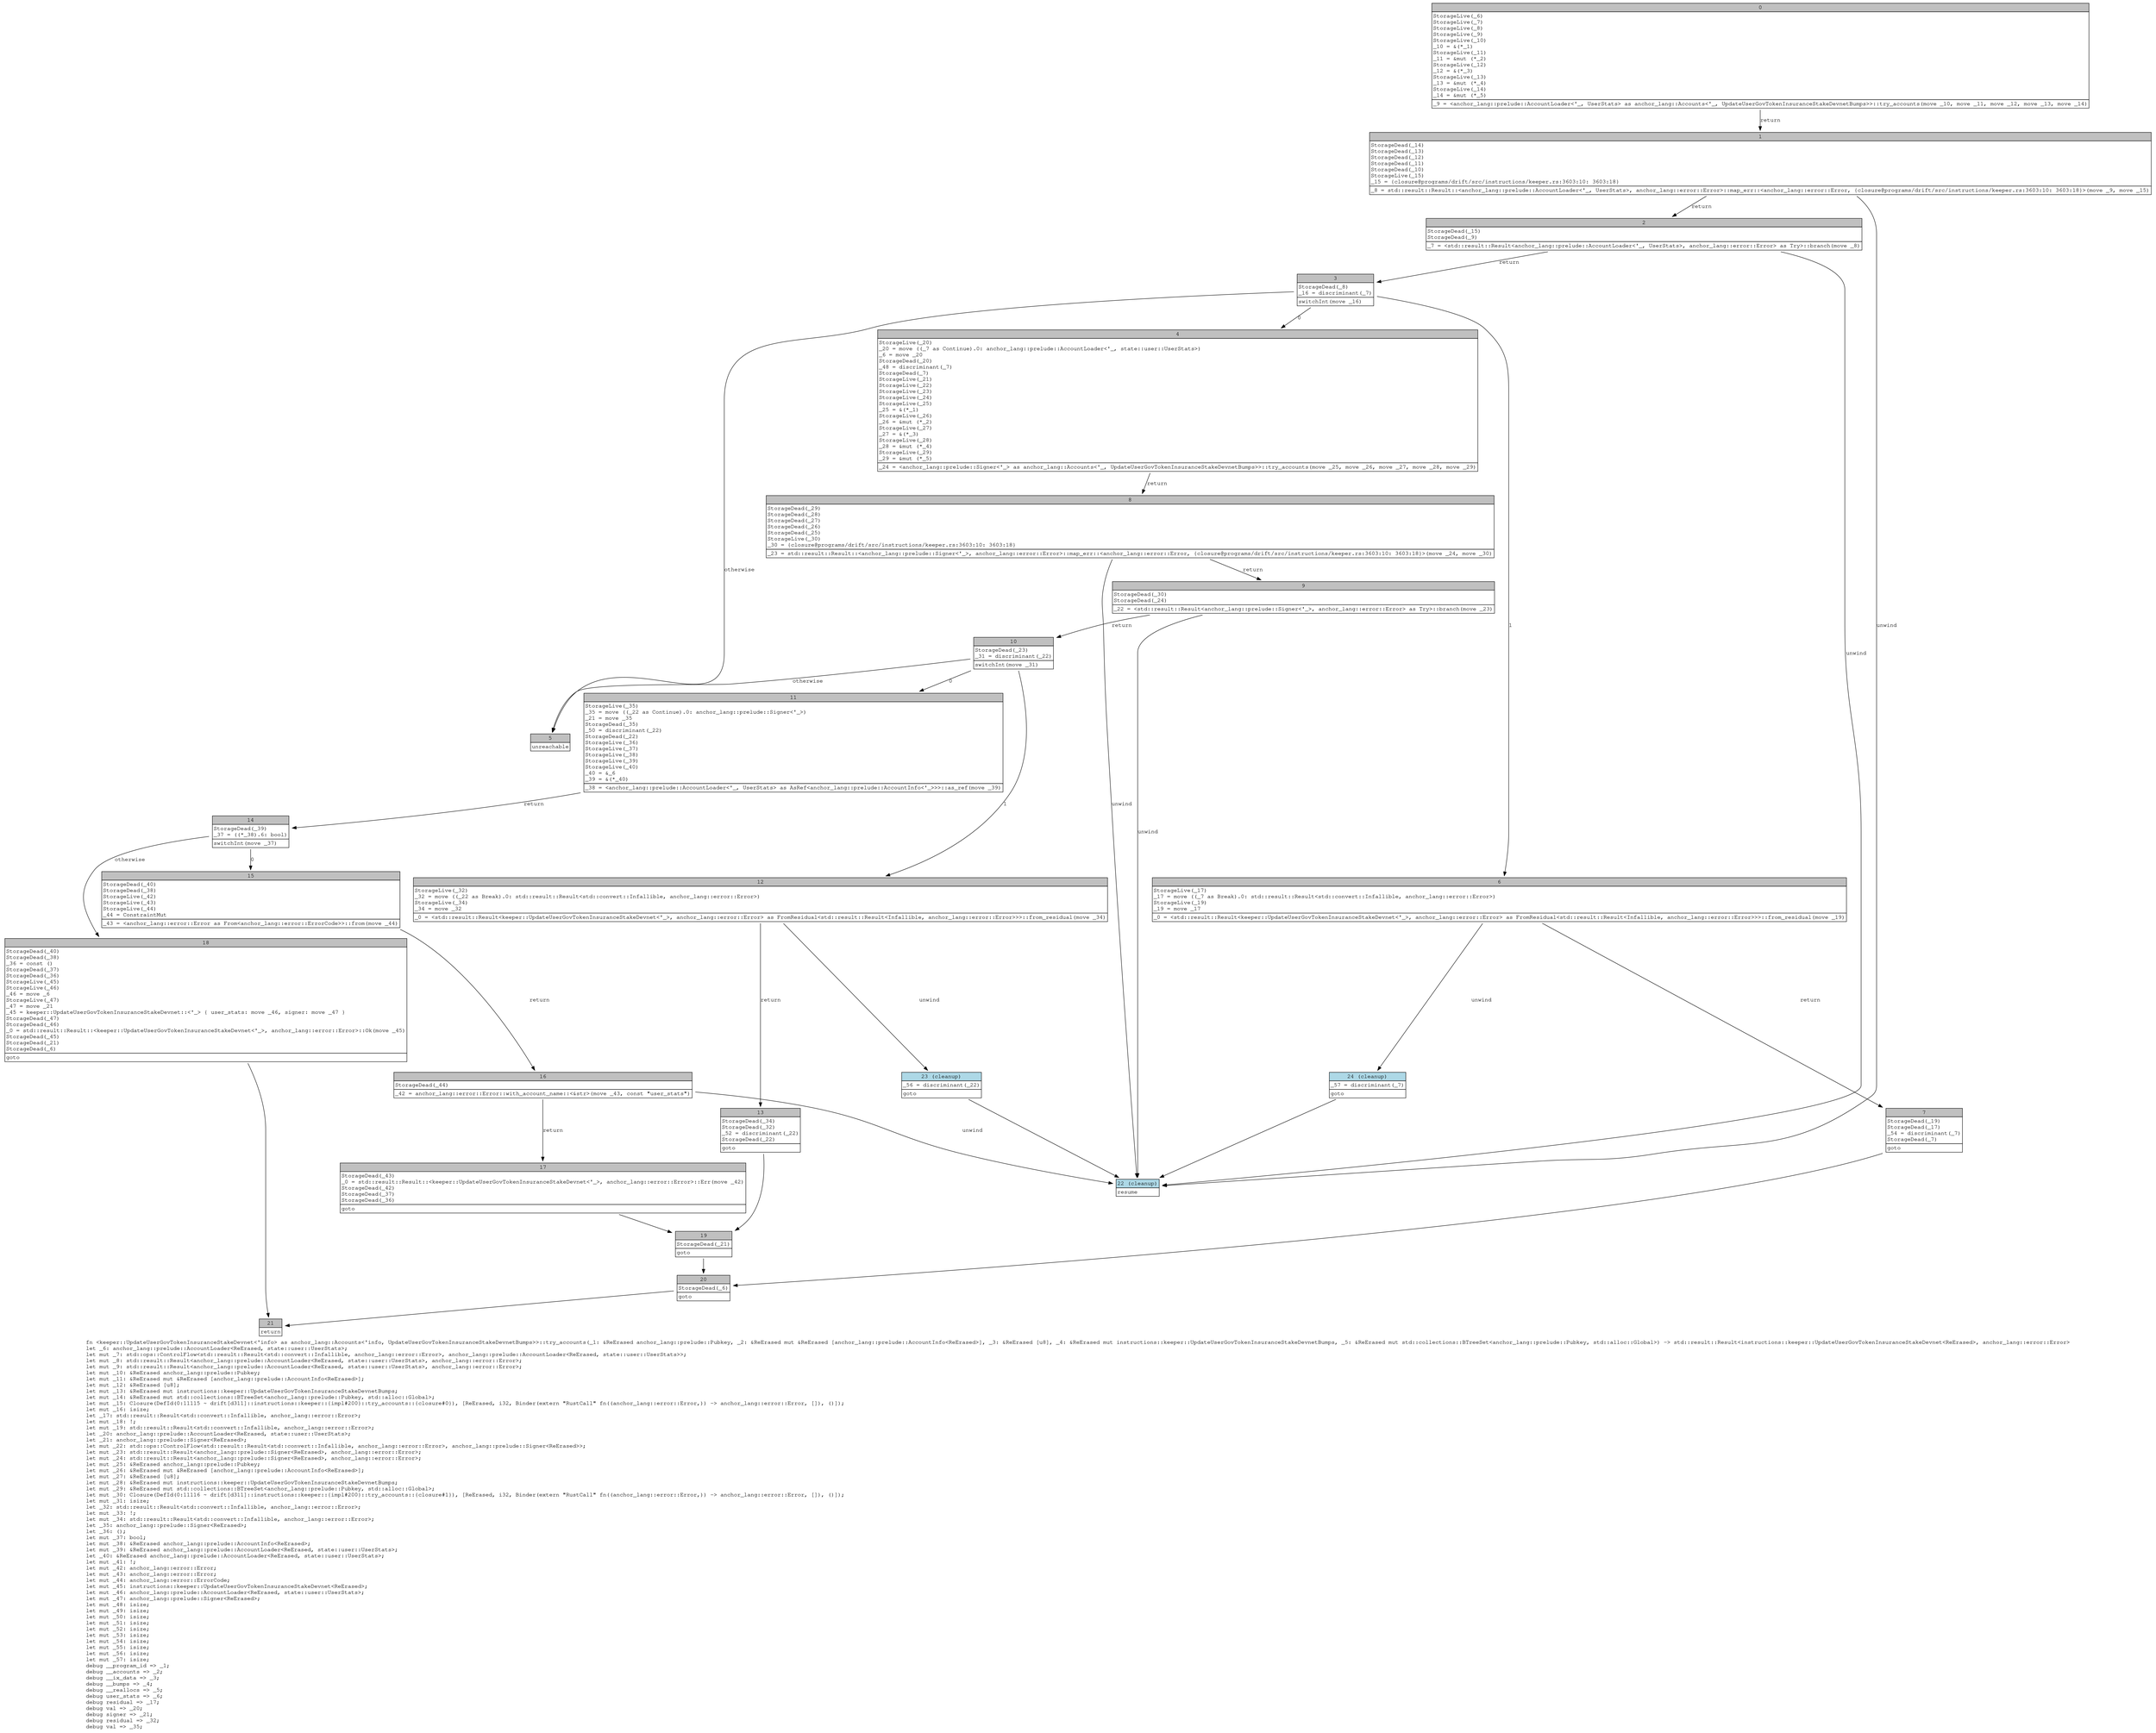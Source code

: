 digraph Mir_0_11114 {
    graph [fontname="Courier, monospace"];
    node [fontname="Courier, monospace"];
    edge [fontname="Courier, monospace"];
    label=<fn &lt;keeper::UpdateUserGovTokenInsuranceStakeDevnet&lt;'info&gt; as anchor_lang::Accounts&lt;'info, UpdateUserGovTokenInsuranceStakeDevnetBumps&gt;&gt;::try_accounts(_1: &amp;ReErased anchor_lang::prelude::Pubkey, _2: &amp;ReErased mut &amp;ReErased [anchor_lang::prelude::AccountInfo&lt;ReErased&gt;], _3: &amp;ReErased [u8], _4: &amp;ReErased mut instructions::keeper::UpdateUserGovTokenInsuranceStakeDevnetBumps, _5: &amp;ReErased mut std::collections::BTreeSet&lt;anchor_lang::prelude::Pubkey, std::alloc::Global&gt;) -&gt; std::result::Result&lt;instructions::keeper::UpdateUserGovTokenInsuranceStakeDevnet&lt;ReErased&gt;, anchor_lang::error::Error&gt;<br align="left"/>let _6: anchor_lang::prelude::AccountLoader&lt;ReErased, state::user::UserStats&gt;;<br align="left"/>let mut _7: std::ops::ControlFlow&lt;std::result::Result&lt;std::convert::Infallible, anchor_lang::error::Error&gt;, anchor_lang::prelude::AccountLoader&lt;ReErased, state::user::UserStats&gt;&gt;;<br align="left"/>let mut _8: std::result::Result&lt;anchor_lang::prelude::AccountLoader&lt;ReErased, state::user::UserStats&gt;, anchor_lang::error::Error&gt;;<br align="left"/>let mut _9: std::result::Result&lt;anchor_lang::prelude::AccountLoader&lt;ReErased, state::user::UserStats&gt;, anchor_lang::error::Error&gt;;<br align="left"/>let mut _10: &amp;ReErased anchor_lang::prelude::Pubkey;<br align="left"/>let mut _11: &amp;ReErased mut &amp;ReErased [anchor_lang::prelude::AccountInfo&lt;ReErased&gt;];<br align="left"/>let mut _12: &amp;ReErased [u8];<br align="left"/>let mut _13: &amp;ReErased mut instructions::keeper::UpdateUserGovTokenInsuranceStakeDevnetBumps;<br align="left"/>let mut _14: &amp;ReErased mut std::collections::BTreeSet&lt;anchor_lang::prelude::Pubkey, std::alloc::Global&gt;;<br align="left"/>let mut _15: Closure(DefId(0:11115 ~ drift[d311]::instructions::keeper::{impl#200}::try_accounts::{closure#0}), [ReErased, i32, Binder(extern &quot;RustCall&quot; fn((anchor_lang::error::Error,)) -&gt; anchor_lang::error::Error, []), ()]);<br align="left"/>let mut _16: isize;<br align="left"/>let _17: std::result::Result&lt;std::convert::Infallible, anchor_lang::error::Error&gt;;<br align="left"/>let mut _18: !;<br align="left"/>let mut _19: std::result::Result&lt;std::convert::Infallible, anchor_lang::error::Error&gt;;<br align="left"/>let _20: anchor_lang::prelude::AccountLoader&lt;ReErased, state::user::UserStats&gt;;<br align="left"/>let _21: anchor_lang::prelude::Signer&lt;ReErased&gt;;<br align="left"/>let mut _22: std::ops::ControlFlow&lt;std::result::Result&lt;std::convert::Infallible, anchor_lang::error::Error&gt;, anchor_lang::prelude::Signer&lt;ReErased&gt;&gt;;<br align="left"/>let mut _23: std::result::Result&lt;anchor_lang::prelude::Signer&lt;ReErased&gt;, anchor_lang::error::Error&gt;;<br align="left"/>let mut _24: std::result::Result&lt;anchor_lang::prelude::Signer&lt;ReErased&gt;, anchor_lang::error::Error&gt;;<br align="left"/>let mut _25: &amp;ReErased anchor_lang::prelude::Pubkey;<br align="left"/>let mut _26: &amp;ReErased mut &amp;ReErased [anchor_lang::prelude::AccountInfo&lt;ReErased&gt;];<br align="left"/>let mut _27: &amp;ReErased [u8];<br align="left"/>let mut _28: &amp;ReErased mut instructions::keeper::UpdateUserGovTokenInsuranceStakeDevnetBumps;<br align="left"/>let mut _29: &amp;ReErased mut std::collections::BTreeSet&lt;anchor_lang::prelude::Pubkey, std::alloc::Global&gt;;<br align="left"/>let mut _30: Closure(DefId(0:11116 ~ drift[d311]::instructions::keeper::{impl#200}::try_accounts::{closure#1}), [ReErased, i32, Binder(extern &quot;RustCall&quot; fn((anchor_lang::error::Error,)) -&gt; anchor_lang::error::Error, []), ()]);<br align="left"/>let mut _31: isize;<br align="left"/>let _32: std::result::Result&lt;std::convert::Infallible, anchor_lang::error::Error&gt;;<br align="left"/>let mut _33: !;<br align="left"/>let mut _34: std::result::Result&lt;std::convert::Infallible, anchor_lang::error::Error&gt;;<br align="left"/>let _35: anchor_lang::prelude::Signer&lt;ReErased&gt;;<br align="left"/>let _36: ();<br align="left"/>let mut _37: bool;<br align="left"/>let mut _38: &amp;ReErased anchor_lang::prelude::AccountInfo&lt;ReErased&gt;;<br align="left"/>let mut _39: &amp;ReErased anchor_lang::prelude::AccountLoader&lt;ReErased, state::user::UserStats&gt;;<br align="left"/>let _40: &amp;ReErased anchor_lang::prelude::AccountLoader&lt;ReErased, state::user::UserStats&gt;;<br align="left"/>let mut _41: !;<br align="left"/>let mut _42: anchor_lang::error::Error;<br align="left"/>let mut _43: anchor_lang::error::Error;<br align="left"/>let mut _44: anchor_lang::error::ErrorCode;<br align="left"/>let mut _45: instructions::keeper::UpdateUserGovTokenInsuranceStakeDevnet&lt;ReErased&gt;;<br align="left"/>let mut _46: anchor_lang::prelude::AccountLoader&lt;ReErased, state::user::UserStats&gt;;<br align="left"/>let mut _47: anchor_lang::prelude::Signer&lt;ReErased&gt;;<br align="left"/>let mut _48: isize;<br align="left"/>let mut _49: isize;<br align="left"/>let mut _50: isize;<br align="left"/>let mut _51: isize;<br align="left"/>let mut _52: isize;<br align="left"/>let mut _53: isize;<br align="left"/>let mut _54: isize;<br align="left"/>let mut _55: isize;<br align="left"/>let mut _56: isize;<br align="left"/>let mut _57: isize;<br align="left"/>debug __program_id =&gt; _1;<br align="left"/>debug __accounts =&gt; _2;<br align="left"/>debug __ix_data =&gt; _3;<br align="left"/>debug __bumps =&gt; _4;<br align="left"/>debug __reallocs =&gt; _5;<br align="left"/>debug user_stats =&gt; _6;<br align="left"/>debug residual =&gt; _17;<br align="left"/>debug val =&gt; _20;<br align="left"/>debug signer =&gt; _21;<br align="left"/>debug residual =&gt; _32;<br align="left"/>debug val =&gt; _35;<br align="left"/>>;
    bb0__0_11114 [shape="none", label=<<table border="0" cellborder="1" cellspacing="0"><tr><td bgcolor="gray" align="center" colspan="1">0</td></tr><tr><td align="left" balign="left">StorageLive(_6)<br/>StorageLive(_7)<br/>StorageLive(_8)<br/>StorageLive(_9)<br/>StorageLive(_10)<br/>_10 = &amp;(*_1)<br/>StorageLive(_11)<br/>_11 = &amp;mut (*_2)<br/>StorageLive(_12)<br/>_12 = &amp;(*_3)<br/>StorageLive(_13)<br/>_13 = &amp;mut (*_4)<br/>StorageLive(_14)<br/>_14 = &amp;mut (*_5)<br/></td></tr><tr><td align="left">_9 = &lt;anchor_lang::prelude::AccountLoader&lt;'_, UserStats&gt; as anchor_lang::Accounts&lt;'_, UpdateUserGovTokenInsuranceStakeDevnetBumps&gt;&gt;::try_accounts(move _10, move _11, move _12, move _13, move _14)</td></tr></table>>];
    bb1__0_11114 [shape="none", label=<<table border="0" cellborder="1" cellspacing="0"><tr><td bgcolor="gray" align="center" colspan="1">1</td></tr><tr><td align="left" balign="left">StorageDead(_14)<br/>StorageDead(_13)<br/>StorageDead(_12)<br/>StorageDead(_11)<br/>StorageDead(_10)<br/>StorageLive(_15)<br/>_15 = {closure@programs/drift/src/instructions/keeper.rs:3603:10: 3603:18}<br/></td></tr><tr><td align="left">_8 = std::result::Result::&lt;anchor_lang::prelude::AccountLoader&lt;'_, UserStats&gt;, anchor_lang::error::Error&gt;::map_err::&lt;anchor_lang::error::Error, {closure@programs/drift/src/instructions/keeper.rs:3603:10: 3603:18}&gt;(move _9, move _15)</td></tr></table>>];
    bb2__0_11114 [shape="none", label=<<table border="0" cellborder="1" cellspacing="0"><tr><td bgcolor="gray" align="center" colspan="1">2</td></tr><tr><td align="left" balign="left">StorageDead(_15)<br/>StorageDead(_9)<br/></td></tr><tr><td align="left">_7 = &lt;std::result::Result&lt;anchor_lang::prelude::AccountLoader&lt;'_, UserStats&gt;, anchor_lang::error::Error&gt; as Try&gt;::branch(move _8)</td></tr></table>>];
    bb3__0_11114 [shape="none", label=<<table border="0" cellborder="1" cellspacing="0"><tr><td bgcolor="gray" align="center" colspan="1">3</td></tr><tr><td align="left" balign="left">StorageDead(_8)<br/>_16 = discriminant(_7)<br/></td></tr><tr><td align="left">switchInt(move _16)</td></tr></table>>];
    bb4__0_11114 [shape="none", label=<<table border="0" cellborder="1" cellspacing="0"><tr><td bgcolor="gray" align="center" colspan="1">4</td></tr><tr><td align="left" balign="left">StorageLive(_20)<br/>_20 = move ((_7 as Continue).0: anchor_lang::prelude::AccountLoader&lt;'_, state::user::UserStats&gt;)<br/>_6 = move _20<br/>StorageDead(_20)<br/>_48 = discriminant(_7)<br/>StorageDead(_7)<br/>StorageLive(_21)<br/>StorageLive(_22)<br/>StorageLive(_23)<br/>StorageLive(_24)<br/>StorageLive(_25)<br/>_25 = &amp;(*_1)<br/>StorageLive(_26)<br/>_26 = &amp;mut (*_2)<br/>StorageLive(_27)<br/>_27 = &amp;(*_3)<br/>StorageLive(_28)<br/>_28 = &amp;mut (*_4)<br/>StorageLive(_29)<br/>_29 = &amp;mut (*_5)<br/></td></tr><tr><td align="left">_24 = &lt;anchor_lang::prelude::Signer&lt;'_&gt; as anchor_lang::Accounts&lt;'_, UpdateUserGovTokenInsuranceStakeDevnetBumps&gt;&gt;::try_accounts(move _25, move _26, move _27, move _28, move _29)</td></tr></table>>];
    bb5__0_11114 [shape="none", label=<<table border="0" cellborder="1" cellspacing="0"><tr><td bgcolor="gray" align="center" colspan="1">5</td></tr><tr><td align="left">unreachable</td></tr></table>>];
    bb6__0_11114 [shape="none", label=<<table border="0" cellborder="1" cellspacing="0"><tr><td bgcolor="gray" align="center" colspan="1">6</td></tr><tr><td align="left" balign="left">StorageLive(_17)<br/>_17 = move ((_7 as Break).0: std::result::Result&lt;std::convert::Infallible, anchor_lang::error::Error&gt;)<br/>StorageLive(_19)<br/>_19 = move _17<br/></td></tr><tr><td align="left">_0 = &lt;std::result::Result&lt;keeper::UpdateUserGovTokenInsuranceStakeDevnet&lt;'_&gt;, anchor_lang::error::Error&gt; as FromResidual&lt;std::result::Result&lt;Infallible, anchor_lang::error::Error&gt;&gt;&gt;::from_residual(move _19)</td></tr></table>>];
    bb7__0_11114 [shape="none", label=<<table border="0" cellborder="1" cellspacing="0"><tr><td bgcolor="gray" align="center" colspan="1">7</td></tr><tr><td align="left" balign="left">StorageDead(_19)<br/>StorageDead(_17)<br/>_54 = discriminant(_7)<br/>StorageDead(_7)<br/></td></tr><tr><td align="left">goto</td></tr></table>>];
    bb8__0_11114 [shape="none", label=<<table border="0" cellborder="1" cellspacing="0"><tr><td bgcolor="gray" align="center" colspan="1">8</td></tr><tr><td align="left" balign="left">StorageDead(_29)<br/>StorageDead(_28)<br/>StorageDead(_27)<br/>StorageDead(_26)<br/>StorageDead(_25)<br/>StorageLive(_30)<br/>_30 = {closure@programs/drift/src/instructions/keeper.rs:3603:10: 3603:18}<br/></td></tr><tr><td align="left">_23 = std::result::Result::&lt;anchor_lang::prelude::Signer&lt;'_&gt;, anchor_lang::error::Error&gt;::map_err::&lt;anchor_lang::error::Error, {closure@programs/drift/src/instructions/keeper.rs:3603:10: 3603:18}&gt;(move _24, move _30)</td></tr></table>>];
    bb9__0_11114 [shape="none", label=<<table border="0" cellborder="1" cellspacing="0"><tr><td bgcolor="gray" align="center" colspan="1">9</td></tr><tr><td align="left" balign="left">StorageDead(_30)<br/>StorageDead(_24)<br/></td></tr><tr><td align="left">_22 = &lt;std::result::Result&lt;anchor_lang::prelude::Signer&lt;'_&gt;, anchor_lang::error::Error&gt; as Try&gt;::branch(move _23)</td></tr></table>>];
    bb10__0_11114 [shape="none", label=<<table border="0" cellborder="1" cellspacing="0"><tr><td bgcolor="gray" align="center" colspan="1">10</td></tr><tr><td align="left" balign="left">StorageDead(_23)<br/>_31 = discriminant(_22)<br/></td></tr><tr><td align="left">switchInt(move _31)</td></tr></table>>];
    bb11__0_11114 [shape="none", label=<<table border="0" cellborder="1" cellspacing="0"><tr><td bgcolor="gray" align="center" colspan="1">11</td></tr><tr><td align="left" balign="left">StorageLive(_35)<br/>_35 = move ((_22 as Continue).0: anchor_lang::prelude::Signer&lt;'_&gt;)<br/>_21 = move _35<br/>StorageDead(_35)<br/>_50 = discriminant(_22)<br/>StorageDead(_22)<br/>StorageLive(_36)<br/>StorageLive(_37)<br/>StorageLive(_38)<br/>StorageLive(_39)<br/>StorageLive(_40)<br/>_40 = &amp;_6<br/>_39 = &amp;(*_40)<br/></td></tr><tr><td align="left">_38 = &lt;anchor_lang::prelude::AccountLoader&lt;'_, UserStats&gt; as AsRef&lt;anchor_lang::prelude::AccountInfo&lt;'_&gt;&gt;&gt;::as_ref(move _39)</td></tr></table>>];
    bb12__0_11114 [shape="none", label=<<table border="0" cellborder="1" cellspacing="0"><tr><td bgcolor="gray" align="center" colspan="1">12</td></tr><tr><td align="left" balign="left">StorageLive(_32)<br/>_32 = move ((_22 as Break).0: std::result::Result&lt;std::convert::Infallible, anchor_lang::error::Error&gt;)<br/>StorageLive(_34)<br/>_34 = move _32<br/></td></tr><tr><td align="left">_0 = &lt;std::result::Result&lt;keeper::UpdateUserGovTokenInsuranceStakeDevnet&lt;'_&gt;, anchor_lang::error::Error&gt; as FromResidual&lt;std::result::Result&lt;Infallible, anchor_lang::error::Error&gt;&gt;&gt;::from_residual(move _34)</td></tr></table>>];
    bb13__0_11114 [shape="none", label=<<table border="0" cellborder="1" cellspacing="0"><tr><td bgcolor="gray" align="center" colspan="1">13</td></tr><tr><td align="left" balign="left">StorageDead(_34)<br/>StorageDead(_32)<br/>_52 = discriminant(_22)<br/>StorageDead(_22)<br/></td></tr><tr><td align="left">goto</td></tr></table>>];
    bb14__0_11114 [shape="none", label=<<table border="0" cellborder="1" cellspacing="0"><tr><td bgcolor="gray" align="center" colspan="1">14</td></tr><tr><td align="left" balign="left">StorageDead(_39)<br/>_37 = ((*_38).6: bool)<br/></td></tr><tr><td align="left">switchInt(move _37)</td></tr></table>>];
    bb15__0_11114 [shape="none", label=<<table border="0" cellborder="1" cellspacing="0"><tr><td bgcolor="gray" align="center" colspan="1">15</td></tr><tr><td align="left" balign="left">StorageDead(_40)<br/>StorageDead(_38)<br/>StorageLive(_42)<br/>StorageLive(_43)<br/>StorageLive(_44)<br/>_44 = ConstraintMut<br/></td></tr><tr><td align="left">_43 = &lt;anchor_lang::error::Error as From&lt;anchor_lang::error::ErrorCode&gt;&gt;::from(move _44)</td></tr></table>>];
    bb16__0_11114 [shape="none", label=<<table border="0" cellborder="1" cellspacing="0"><tr><td bgcolor="gray" align="center" colspan="1">16</td></tr><tr><td align="left" balign="left">StorageDead(_44)<br/></td></tr><tr><td align="left">_42 = anchor_lang::error::Error::with_account_name::&lt;&amp;str&gt;(move _43, const &quot;user_stats&quot;)</td></tr></table>>];
    bb17__0_11114 [shape="none", label=<<table border="0" cellborder="1" cellspacing="0"><tr><td bgcolor="gray" align="center" colspan="1">17</td></tr><tr><td align="left" balign="left">StorageDead(_43)<br/>_0 = std::result::Result::&lt;keeper::UpdateUserGovTokenInsuranceStakeDevnet&lt;'_&gt;, anchor_lang::error::Error&gt;::Err(move _42)<br/>StorageDead(_42)<br/>StorageDead(_37)<br/>StorageDead(_36)<br/></td></tr><tr><td align="left">goto</td></tr></table>>];
    bb18__0_11114 [shape="none", label=<<table border="0" cellborder="1" cellspacing="0"><tr><td bgcolor="gray" align="center" colspan="1">18</td></tr><tr><td align="left" balign="left">StorageDead(_40)<br/>StorageDead(_38)<br/>_36 = const ()<br/>StorageDead(_37)<br/>StorageDead(_36)<br/>StorageLive(_45)<br/>StorageLive(_46)<br/>_46 = move _6<br/>StorageLive(_47)<br/>_47 = move _21<br/>_45 = keeper::UpdateUserGovTokenInsuranceStakeDevnet::&lt;'_&gt; { user_stats: move _46, signer: move _47 }<br/>StorageDead(_47)<br/>StorageDead(_46)<br/>_0 = std::result::Result::&lt;keeper::UpdateUserGovTokenInsuranceStakeDevnet&lt;'_&gt;, anchor_lang::error::Error&gt;::Ok(move _45)<br/>StorageDead(_45)<br/>StorageDead(_21)<br/>StorageDead(_6)<br/></td></tr><tr><td align="left">goto</td></tr></table>>];
    bb19__0_11114 [shape="none", label=<<table border="0" cellborder="1" cellspacing="0"><tr><td bgcolor="gray" align="center" colspan="1">19</td></tr><tr><td align="left" balign="left">StorageDead(_21)<br/></td></tr><tr><td align="left">goto</td></tr></table>>];
    bb20__0_11114 [shape="none", label=<<table border="0" cellborder="1" cellspacing="0"><tr><td bgcolor="gray" align="center" colspan="1">20</td></tr><tr><td align="left" balign="left">StorageDead(_6)<br/></td></tr><tr><td align="left">goto</td></tr></table>>];
    bb21__0_11114 [shape="none", label=<<table border="0" cellborder="1" cellspacing="0"><tr><td bgcolor="gray" align="center" colspan="1">21</td></tr><tr><td align="left">return</td></tr></table>>];
    bb22__0_11114 [shape="none", label=<<table border="0" cellborder="1" cellspacing="0"><tr><td bgcolor="lightblue" align="center" colspan="1">22 (cleanup)</td></tr><tr><td align="left">resume</td></tr></table>>];
    bb23__0_11114 [shape="none", label=<<table border="0" cellborder="1" cellspacing="0"><tr><td bgcolor="lightblue" align="center" colspan="1">23 (cleanup)</td></tr><tr><td align="left" balign="left">_56 = discriminant(_22)<br/></td></tr><tr><td align="left">goto</td></tr></table>>];
    bb24__0_11114 [shape="none", label=<<table border="0" cellborder="1" cellspacing="0"><tr><td bgcolor="lightblue" align="center" colspan="1">24 (cleanup)</td></tr><tr><td align="left" balign="left">_57 = discriminant(_7)<br/></td></tr><tr><td align="left">goto</td></tr></table>>];
    bb0__0_11114 -> bb1__0_11114 [label="return"];
    bb1__0_11114 -> bb2__0_11114 [label="return"];
    bb1__0_11114 -> bb22__0_11114 [label="unwind"];
    bb2__0_11114 -> bb3__0_11114 [label="return"];
    bb2__0_11114 -> bb22__0_11114 [label="unwind"];
    bb3__0_11114 -> bb4__0_11114 [label="0"];
    bb3__0_11114 -> bb6__0_11114 [label="1"];
    bb3__0_11114 -> bb5__0_11114 [label="otherwise"];
    bb4__0_11114 -> bb8__0_11114 [label="return"];
    bb6__0_11114 -> bb7__0_11114 [label="return"];
    bb6__0_11114 -> bb24__0_11114 [label="unwind"];
    bb7__0_11114 -> bb20__0_11114 [label=""];
    bb8__0_11114 -> bb9__0_11114 [label="return"];
    bb8__0_11114 -> bb22__0_11114 [label="unwind"];
    bb9__0_11114 -> bb10__0_11114 [label="return"];
    bb9__0_11114 -> bb22__0_11114 [label="unwind"];
    bb10__0_11114 -> bb11__0_11114 [label="0"];
    bb10__0_11114 -> bb12__0_11114 [label="1"];
    bb10__0_11114 -> bb5__0_11114 [label="otherwise"];
    bb11__0_11114 -> bb14__0_11114 [label="return"];
    bb12__0_11114 -> bb13__0_11114 [label="return"];
    bb12__0_11114 -> bb23__0_11114 [label="unwind"];
    bb13__0_11114 -> bb19__0_11114 [label=""];
    bb14__0_11114 -> bb15__0_11114 [label="0"];
    bb14__0_11114 -> bb18__0_11114 [label="otherwise"];
    bb15__0_11114 -> bb16__0_11114 [label="return"];
    bb16__0_11114 -> bb17__0_11114 [label="return"];
    bb16__0_11114 -> bb22__0_11114 [label="unwind"];
    bb17__0_11114 -> bb19__0_11114 [label=""];
    bb18__0_11114 -> bb21__0_11114 [label=""];
    bb19__0_11114 -> bb20__0_11114 [label=""];
    bb20__0_11114 -> bb21__0_11114 [label=""];
    bb23__0_11114 -> bb22__0_11114 [label=""];
    bb24__0_11114 -> bb22__0_11114 [label=""];
}
